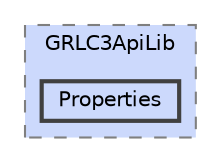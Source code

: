 digraph "Properties"
{
 // LATEX_PDF_SIZE
  bgcolor="transparent";
  edge [fontname=Helvetica,fontsize=10,labelfontname=Helvetica,labelfontsize=10];
  node [fontname=Helvetica,fontsize=10,shape=box,height=0.2,width=0.4];
  compound=true
  subgraph clusterdir_c9d3f725292c8d50bc5fe43e034a509d {
    graph [ bgcolor="#ccd9fc", pencolor="grey50", label="GRLC3ApiLib", fontname=Helvetica,fontsize=10 style="filled,dashed", URL="dir_c9d3f725292c8d50bc5fe43e034a509d.html",tooltip=""]
  dir_55aa838b04ed536867b7608e90b303f7 [label="Properties", fillcolor="#ccd9fc", color="grey25", style="filled,bold", URL="dir_55aa838b04ed536867b7608e90b303f7.html",tooltip=""];
  }
}
